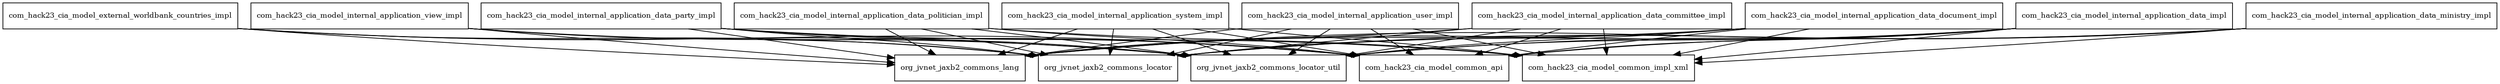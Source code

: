 digraph model_internal_application_user_impl_2017_9_16_SNAPSHOT_package_dependencies {
  node [shape = box, fontsize=10.0];
  com_hack23_cia_model_external_worldbank_countries_impl -> com_hack23_cia_model_common_api;
  com_hack23_cia_model_external_worldbank_countries_impl -> org_jvnet_jaxb2_commons_lang;
  com_hack23_cia_model_external_worldbank_countries_impl -> org_jvnet_jaxb2_commons_locator;
  com_hack23_cia_model_external_worldbank_countries_impl -> org_jvnet_jaxb2_commons_locator_util;
  com_hack23_cia_model_internal_application_data_committee_impl -> com_hack23_cia_model_common_api;
  com_hack23_cia_model_internal_application_data_committee_impl -> com_hack23_cia_model_common_impl_xml;
  com_hack23_cia_model_internal_application_data_committee_impl -> org_jvnet_jaxb2_commons_lang;
  com_hack23_cia_model_internal_application_data_committee_impl -> org_jvnet_jaxb2_commons_locator;
  com_hack23_cia_model_internal_application_data_committee_impl -> org_jvnet_jaxb2_commons_locator_util;
  com_hack23_cia_model_internal_application_data_document_impl -> com_hack23_cia_model_common_api;
  com_hack23_cia_model_internal_application_data_document_impl -> com_hack23_cia_model_common_impl_xml;
  com_hack23_cia_model_internal_application_data_document_impl -> org_jvnet_jaxb2_commons_lang;
  com_hack23_cia_model_internal_application_data_document_impl -> org_jvnet_jaxb2_commons_locator;
  com_hack23_cia_model_internal_application_data_document_impl -> org_jvnet_jaxb2_commons_locator_util;
  com_hack23_cia_model_internal_application_data_impl -> com_hack23_cia_model_common_api;
  com_hack23_cia_model_internal_application_data_impl -> com_hack23_cia_model_common_impl_xml;
  com_hack23_cia_model_internal_application_data_impl -> org_jvnet_jaxb2_commons_lang;
  com_hack23_cia_model_internal_application_data_impl -> org_jvnet_jaxb2_commons_locator;
  com_hack23_cia_model_internal_application_data_impl -> org_jvnet_jaxb2_commons_locator_util;
  com_hack23_cia_model_internal_application_data_ministry_impl -> com_hack23_cia_model_common_api;
  com_hack23_cia_model_internal_application_data_ministry_impl -> com_hack23_cia_model_common_impl_xml;
  com_hack23_cia_model_internal_application_data_ministry_impl -> org_jvnet_jaxb2_commons_lang;
  com_hack23_cia_model_internal_application_data_ministry_impl -> org_jvnet_jaxb2_commons_locator;
  com_hack23_cia_model_internal_application_data_ministry_impl -> org_jvnet_jaxb2_commons_locator_util;
  com_hack23_cia_model_internal_application_data_party_impl -> com_hack23_cia_model_common_api;
  com_hack23_cia_model_internal_application_data_party_impl -> com_hack23_cia_model_common_impl_xml;
  com_hack23_cia_model_internal_application_data_party_impl -> org_jvnet_jaxb2_commons_lang;
  com_hack23_cia_model_internal_application_data_party_impl -> org_jvnet_jaxb2_commons_locator;
  com_hack23_cia_model_internal_application_data_party_impl -> org_jvnet_jaxb2_commons_locator_util;
  com_hack23_cia_model_internal_application_data_politician_impl -> com_hack23_cia_model_common_api;
  com_hack23_cia_model_internal_application_data_politician_impl -> com_hack23_cia_model_common_impl_xml;
  com_hack23_cia_model_internal_application_data_politician_impl -> org_jvnet_jaxb2_commons_lang;
  com_hack23_cia_model_internal_application_data_politician_impl -> org_jvnet_jaxb2_commons_locator;
  com_hack23_cia_model_internal_application_data_politician_impl -> org_jvnet_jaxb2_commons_locator_util;
  com_hack23_cia_model_internal_application_system_impl -> com_hack23_cia_model_common_api;
  com_hack23_cia_model_internal_application_system_impl -> com_hack23_cia_model_common_impl_xml;
  com_hack23_cia_model_internal_application_system_impl -> org_jvnet_jaxb2_commons_lang;
  com_hack23_cia_model_internal_application_system_impl -> org_jvnet_jaxb2_commons_locator;
  com_hack23_cia_model_internal_application_system_impl -> org_jvnet_jaxb2_commons_locator_util;
  com_hack23_cia_model_internal_application_user_impl -> com_hack23_cia_model_common_api;
  com_hack23_cia_model_internal_application_user_impl -> com_hack23_cia_model_common_impl_xml;
  com_hack23_cia_model_internal_application_user_impl -> org_jvnet_jaxb2_commons_lang;
  com_hack23_cia_model_internal_application_user_impl -> org_jvnet_jaxb2_commons_locator;
  com_hack23_cia_model_internal_application_user_impl -> org_jvnet_jaxb2_commons_locator_util;
  com_hack23_cia_model_internal_application_view_impl -> com_hack23_cia_model_common_api;
  com_hack23_cia_model_internal_application_view_impl -> org_jvnet_jaxb2_commons_lang;
  com_hack23_cia_model_internal_application_view_impl -> org_jvnet_jaxb2_commons_locator;
  com_hack23_cia_model_internal_application_view_impl -> org_jvnet_jaxb2_commons_locator_util;
}
